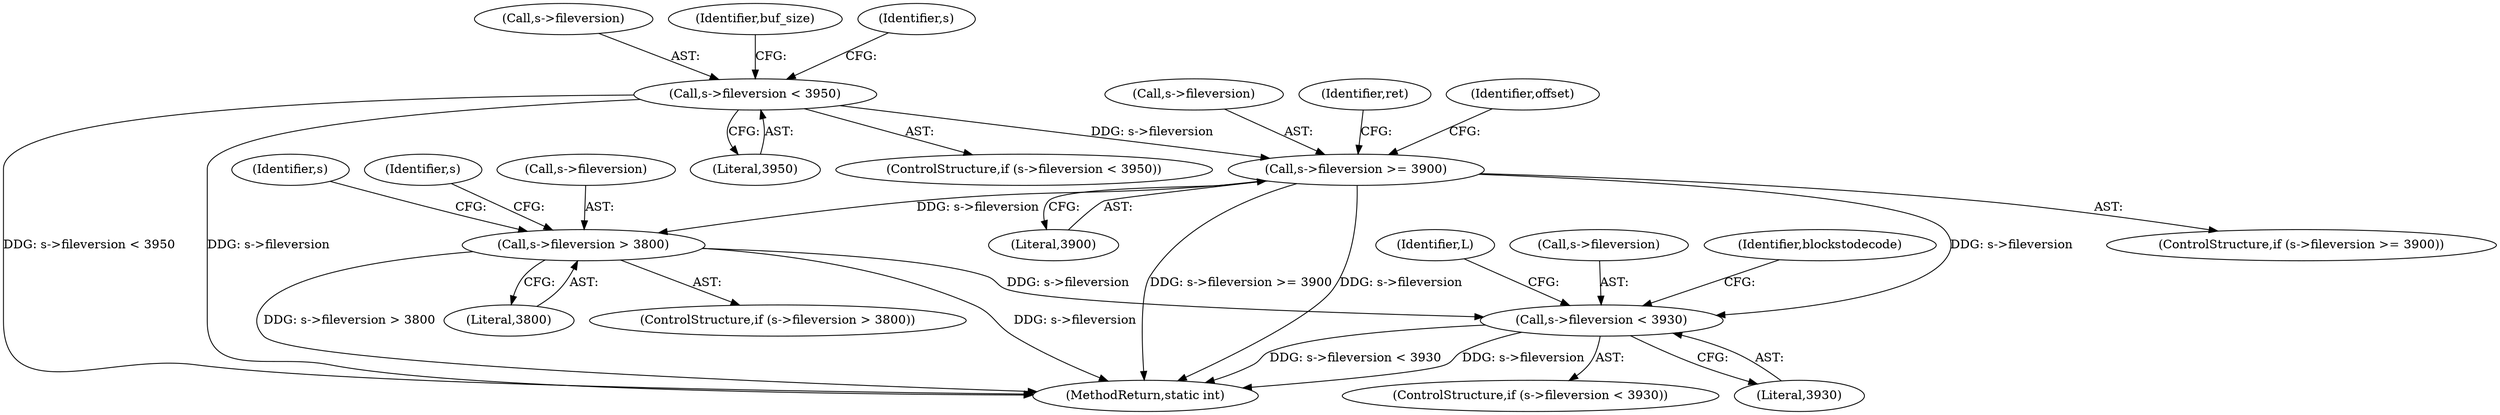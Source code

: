 digraph "0_FFmpeg_ba4beaf6149f7241c8bd85fe853318c2f6837ad0@pointer" {
"1000194" [label="(Call,s->fileversion < 3950)"];
"1000275" [label="(Call,s->fileversion >= 3900)"];
"1000344" [label="(Call,s->fileversion > 3800)"];
"1000430" [label="(Call,s->fileversion < 3930)"];
"1000352" [label="(Identifier,s)"];
"1000274" [label="(ControlStructure,if (s->fileversion >= 3900))"];
"1000719" [label="(MethodReturn,static int)"];
"1000195" [label="(Call,s->fileversion)"];
"1000441" [label="(Identifier,L)"];
"1000198" [label="(Literal,3950)"];
"1000200" [label="(Identifier,buf_size)"];
"1000275" [label="(Call,s->fileversion >= 3900)"];
"1000276" [label="(Call,s->fileversion)"];
"1000429" [label="(ControlStructure,if (s->fileversion < 3930))"];
"1000348" [label="(Literal,3800)"];
"1000324" [label="(Identifier,ret)"];
"1000194" [label="(Call,s->fileversion < 3950)"];
"1000430" [label="(Call,s->fileversion < 3930)"];
"1000361" [label="(Identifier,s)"];
"1000283" [label="(Identifier,offset)"];
"1000431" [label="(Call,s->fileversion)"];
"1000345" [label="(Call,s->fileversion)"];
"1000279" [label="(Literal,3900)"];
"1000344" [label="(Call,s->fileversion > 3800)"];
"1000434" [label="(Literal,3930)"];
"1000193" [label="(ControlStructure,if (s->fileversion < 3950))"];
"1000436" [label="(Identifier,blockstodecode)"];
"1000343" [label="(ControlStructure,if (s->fileversion > 3800))"];
"1000205" [label="(Identifier,s)"];
"1000194" -> "1000193"  [label="AST: "];
"1000194" -> "1000198"  [label="CFG: "];
"1000195" -> "1000194"  [label="AST: "];
"1000198" -> "1000194"  [label="AST: "];
"1000200" -> "1000194"  [label="CFG: "];
"1000205" -> "1000194"  [label="CFG: "];
"1000194" -> "1000719"  [label="DDG: s->fileversion < 3950"];
"1000194" -> "1000719"  [label="DDG: s->fileversion"];
"1000194" -> "1000275"  [label="DDG: s->fileversion"];
"1000275" -> "1000274"  [label="AST: "];
"1000275" -> "1000279"  [label="CFG: "];
"1000276" -> "1000275"  [label="AST: "];
"1000279" -> "1000275"  [label="AST: "];
"1000283" -> "1000275"  [label="CFG: "];
"1000324" -> "1000275"  [label="CFG: "];
"1000275" -> "1000719"  [label="DDG: s->fileversion >= 3900"];
"1000275" -> "1000719"  [label="DDG: s->fileversion"];
"1000275" -> "1000344"  [label="DDG: s->fileversion"];
"1000275" -> "1000430"  [label="DDG: s->fileversion"];
"1000344" -> "1000343"  [label="AST: "];
"1000344" -> "1000348"  [label="CFG: "];
"1000345" -> "1000344"  [label="AST: "];
"1000348" -> "1000344"  [label="AST: "];
"1000352" -> "1000344"  [label="CFG: "];
"1000361" -> "1000344"  [label="CFG: "];
"1000344" -> "1000719"  [label="DDG: s->fileversion > 3800"];
"1000344" -> "1000719"  [label="DDG: s->fileversion"];
"1000344" -> "1000430"  [label="DDG: s->fileversion"];
"1000430" -> "1000429"  [label="AST: "];
"1000430" -> "1000434"  [label="CFG: "];
"1000431" -> "1000430"  [label="AST: "];
"1000434" -> "1000430"  [label="AST: "];
"1000436" -> "1000430"  [label="CFG: "];
"1000441" -> "1000430"  [label="CFG: "];
"1000430" -> "1000719"  [label="DDG: s->fileversion"];
"1000430" -> "1000719"  [label="DDG: s->fileversion < 3930"];
}
